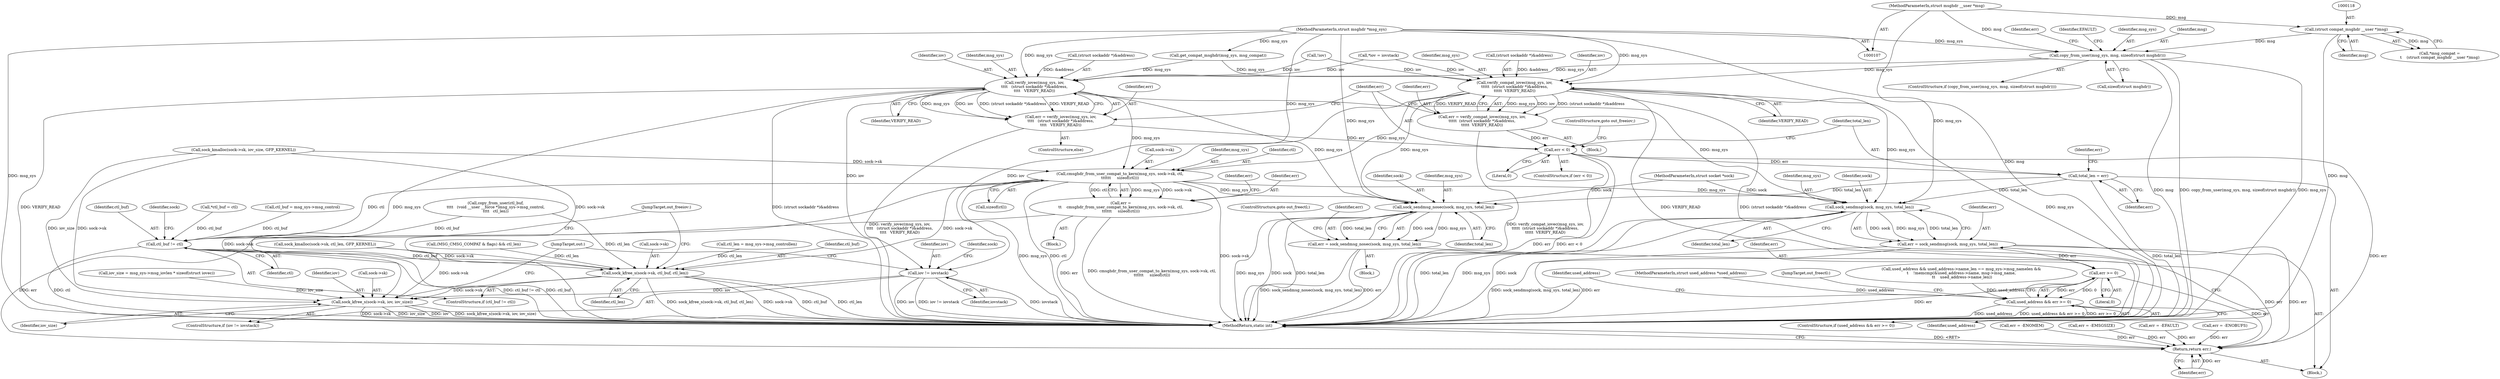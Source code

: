 digraph "0_linux_bc909d9ddbf7778371e36a651d6e4194b1cc7d4c@API" {
"1000155" [label="(Call,copy_from_user(msg_sys, msg, sizeof(struct msghdr)))"];
"1000110" [label="(MethodParameterIn,struct msghdr *msg_sys)"];
"1000117" [label="(Call,(struct compat_msghdr __user *)msg)"];
"1000109" [label="(MethodParameterIn,struct msghdr __user *msg)"];
"1000212" [label="(Call,verify_compat_iovec(msg_sys, iov,\n\t\t\t\t\t  (struct sockaddr *)&address,\n\t\t\t\t\t  VERIFY_READ))"];
"1000210" [label="(Call,err = verify_compat_iovec(msg_sys, iov,\n\t\t\t\t\t  (struct sockaddr *)&address,\n\t\t\t\t\t  VERIFY_READ))"];
"1000232" [label="(Call,err < 0)"];
"1000236" [label="(Call,total_len = err)"];
"1000371" [label="(Call,sock_sendmsg_nosec(sock, msg_sys, total_len))"];
"1000369" [label="(Call,err = sock_sendmsg_nosec(sock, msg_sys, total_len))"];
"1000430" [label="(Return,return err;)"];
"1000378" [label="(Call,sock_sendmsg(sock, msg_sys, total_len))"];
"1000376" [label="(Call,err = sock_sendmsg(sock, msg_sys, total_len))"];
"1000385" [label="(Call,err >= 0)"];
"1000383" [label="(Call,used_address && err >= 0)"];
"1000264" [label="(Call,cmsghdr_from_user_compat_to_kern(msg_sys, sock->sk, ctl,\n\t\t\t\t\t\t     sizeof(ctl)))"];
"1000262" [label="(Call,err =\n\t\t    cmsghdr_from_user_compat_to_kern(msg_sys, sock->sk, ctl,\n\t\t\t\t\t\t     sizeof(ctl)))"];
"1000409" [label="(Call,ctl_buf != ctl)"];
"1000412" [label="(Call,sock_kfree_s(sock->sk, ctl_buf, ctl_len))"];
"1000423" [label="(Call,sock_kfree_s(sock->sk, iov, iov_size))"];
"1000420" [label="(Call,iov != iovstack)"];
"1000223" [label="(Call,verify_iovec(msg_sys, iov,\n\t\t\t\t   (struct sockaddr *)&address,\n\t\t\t\t   VERIFY_READ))"];
"1000221" [label="(Call,err = verify_iovec(msg_sys, iov,\n\t\t\t\t   (struct sockaddr *)&address,\n\t\t\t\t   VERIFY_READ))"];
"1000412" [label="(Call,sock_kfree_s(sock->sk, ctl_buf, ctl_len))"];
"1000424" [label="(Call,sock->sk)"];
"1000147" [label="(Call,get_compat_msghdr(msg_sys, msg_compat))"];
"1000408" [label="(ControlStructure,if (ctl_buf != ctl))"];
"1000213" [label="(Identifier,msg_sys)"];
"1000378" [label="(Call,sock_sendmsg(sock, msg_sys, total_len))"];
"1000202" [label="(Call,!iov)"];
"1000174" [label="(Call,err = -ENOMEM)"];
"1000376" [label="(Call,err = sock_sendmsg(sock, msg_sys, total_len))"];
"1000212" [label="(Call,verify_compat_iovec(msg_sys, iov,\n\t\t\t\t\t  (struct sockaddr *)&address,\n\t\t\t\t\t  VERIFY_READ))"];
"1000220" [label="(ControlStructure,else)"];
"1000413" [label="(Call,sock->sk)"];
"1000269" [label="(Identifier,ctl)"];
"1000224" [label="(Identifier,msg_sys)"];
"1000263" [label="(Identifier,err)"];
"1000313" [label="(Call,copy_from_user(ctl_buf,\n\t\t\t\t   (void __user __force *)msg_sys->msg_control,\n\t\t\t\t   ctl_len))"];
"1000164" [label="(Identifier,err)"];
"1000163" [label="(Call,err = -EMSGSIZE)"];
"1000266" [label="(Call,sock->sk)"];
"1000380" [label="(Identifier,msg_sys)"];
"1000162" [label="(Identifier,EFAULT)"];
"1000221" [label="(Call,err = verify_iovec(msg_sys, iov,\n\t\t\t\t   (struct sockaddr *)&address,\n\t\t\t\t   VERIFY_READ))"];
"1000209" [label="(Block,)"];
"1000410" [label="(Identifier,ctl_buf)"];
"1000195" [label="(Call,sock_kmalloc(sock->sk, iov_size, GFP_KERNEL))"];
"1000370" [label="(Identifier,err)"];
"1000226" [label="(Call,(struct sockaddr *)&address)"];
"1000261" [label="(Block,)"];
"1000368" [label="(Block,)"];
"1000238" [label="(Identifier,err)"];
"1000384" [label="(Identifier,used_address)"];
"1000231" [label="(ControlStructure,if (err < 0))"];
"1000223" [label="(Call,verify_iovec(msg_sys, iov,\n\t\t\t\t   (struct sockaddr *)&address,\n\t\t\t\t   VERIFY_READ))"];
"1000371" [label="(Call,sock_sendmsg_nosec(sock, msg_sys, total_len))"];
"1000211" [label="(Identifier,err)"];
"1000215" [label="(Call,(struct sockaddr *)&address)"];
"1000431" [label="(Identifier,err)"];
"1000422" [label="(Identifier,iovstack)"];
"1000414" [label="(Identifier,sock)"];
"1000386" [label="(Identifier,err)"];
"1000222" [label="(Identifier,err)"];
"1000280" [label="(Call,ctl_len = msg_sys->msg_controllen)"];
"1000158" [label="(Call,sizeof(struct msghdr))"];
"1000379" [label="(Identifier,sock)"];
"1000219" [label="(Identifier,VERIFY_READ)"];
"1000429" [label="(JumpTarget,out:)"];
"1000264" [label="(Call,cmsghdr_from_user_compat_to_kern(msg_sys, sock->sk, ctl,\n\t\t\t\t\t\t     sizeof(ctl)))"];
"1000108" [label="(MethodParameterIn,struct socket *sock)"];
"1000416" [label="(Identifier,ctl_buf)"];
"1000375" [label="(ControlStructure,goto out_freectl;)"];
"1000428" [label="(Identifier,iov_size)"];
"1000383" [label="(Call,used_address && err >= 0)"];
"1000387" [label="(Literal,0)"];
"1000432" [label="(MethodReturn,static int)"];
"1000110" [label="(MethodParameterIn,struct msghdr *msg_sys)"];
"1000270" [label="(Call,sizeof(ctl))"];
"1000236" [label="(Call,total_len = err)"];
"1000117" [label="(Call,(struct compat_msghdr __user *)msg)"];
"1000109" [label="(MethodParameterIn,struct msghdr __user *msg)"];
"1000411" [label="(Identifier,ctl)"];
"1000237" [label="(Identifier,total_len)"];
"1000113" [label="(Block,)"];
"1000265" [label="(Identifier,msg_sys)"];
"1000112" [label="(MethodParameterIn,struct used_address *used_address)"];
"1000382" [label="(ControlStructure,if (used_address && err >= 0))"];
"1000230" [label="(Identifier,VERIFY_READ)"];
"1000409" [label="(Call,ctl_buf != ctl)"];
"1000210" [label="(Call,err = verify_compat_iovec(msg_sys, iov,\n\t\t\t\t\t  (struct sockaddr *)&address,\n\t\t\t\t\t  VERIFY_READ))"];
"1000256" [label="(Call,(MSG_CMSG_COMPAT & flags) && ctl_len)"];
"1000427" [label="(Identifier,iov)"];
"1000156" [label="(Identifier,msg_sys)"];
"1000235" [label="(ControlStructure,goto out_freeiov;)"];
"1000297" [label="(Call,sock_kmalloc(sock->sk, ctl_len, GFP_KERNEL))"];
"1000407" [label="(JumpTarget,out_freectl:)"];
"1000234" [label="(Literal,0)"];
"1000178" [label="(Call,iov_size = msg_sys->msg_iovlen * sizeof(struct iovec))"];
"1000157" [label="(Identifier,msg)"];
"1000232" [label="(Call,err < 0)"];
"1000381" [label="(Identifier,total_len)"];
"1000420" [label="(Call,iov != iovstack)"];
"1000262" [label="(Call,err =\n\t\t    cmsghdr_from_user_compat_to_kern(msg_sys, sock->sk, ctl,\n\t\t\t\t\t\t     sizeof(ctl)))"];
"1000418" [label="(JumpTarget,out_freeiov:)"];
"1000430" [label="(Return,return err;)"];
"1000154" [label="(ControlStructure,if (copy_from_user(msg_sys, msg, sizeof(struct msghdr))))"];
"1000233" [label="(Identifier,err)"];
"1000155" [label="(Call,copy_from_user(msg_sys, msg, sizeof(struct msghdr)))"];
"1000425" [label="(Identifier,sock)"];
"1000273" [label="(Identifier,err)"];
"1000369" [label="(Call,err = sock_sendmsg_nosec(sock, msg_sys, total_len))"];
"1000130" [label="(Call,*ctl_buf = ctl)"];
"1000240" [label="(Identifier,err)"];
"1000119" [label="(Identifier,msg)"];
"1000115" [label="(Call,*msg_compat =\n\t    (struct compat_msghdr __user *)msg)"];
"1000419" [label="(ControlStructure,if (iov != iovstack))"];
"1000275" [label="(Call,ctl_buf = msg_sys->msg_control)"];
"1000346" [label="(Call,used_address && used_address->name_len == msg_sys->msg_namelen &&\n\t    !memcmp(&used_address->name, msg->msg_name,\n \t\t    used_address->name_len))"];
"1000372" [label="(Identifier,sock)"];
"1000421" [label="(Identifier,iov)"];
"1000417" [label="(Identifier,ctl_len)"];
"1000225" [label="(Identifier,iov)"];
"1000391" [label="(Identifier,used_address)"];
"1000423" [label="(Call,sock_kfree_s(sock->sk, iov, iov_size))"];
"1000214" [label="(Identifier,iov)"];
"1000239" [label="(Call,err = -ENOBUFS)"];
"1000385" [label="(Call,err >= 0)"];
"1000377" [label="(Identifier,err)"];
"1000123" [label="(Call,*iov = iovstack)"];
"1000374" [label="(Identifier,total_len)"];
"1000373" [label="(Identifier,msg_sys)"];
"1000308" [label="(Call,err = -EFAULT)"];
"1000155" -> "1000154"  [label="AST: "];
"1000155" -> "1000158"  [label="CFG: "];
"1000156" -> "1000155"  [label="AST: "];
"1000157" -> "1000155"  [label="AST: "];
"1000158" -> "1000155"  [label="AST: "];
"1000162" -> "1000155"  [label="CFG: "];
"1000164" -> "1000155"  [label="CFG: "];
"1000155" -> "1000432"  [label="DDG: msg"];
"1000155" -> "1000432"  [label="DDG: copy_from_user(msg_sys, msg, sizeof(struct msghdr))"];
"1000155" -> "1000432"  [label="DDG: msg_sys"];
"1000110" -> "1000155"  [label="DDG: msg_sys"];
"1000117" -> "1000155"  [label="DDG: msg"];
"1000109" -> "1000155"  [label="DDG: msg"];
"1000155" -> "1000212"  [label="DDG: msg_sys"];
"1000155" -> "1000223"  [label="DDG: msg_sys"];
"1000110" -> "1000107"  [label="AST: "];
"1000110" -> "1000432"  [label="DDG: msg_sys"];
"1000110" -> "1000147"  [label="DDG: msg_sys"];
"1000110" -> "1000212"  [label="DDG: msg_sys"];
"1000110" -> "1000223"  [label="DDG: msg_sys"];
"1000110" -> "1000264"  [label="DDG: msg_sys"];
"1000110" -> "1000371"  [label="DDG: msg_sys"];
"1000110" -> "1000378"  [label="DDG: msg_sys"];
"1000117" -> "1000115"  [label="AST: "];
"1000117" -> "1000119"  [label="CFG: "];
"1000118" -> "1000117"  [label="AST: "];
"1000119" -> "1000117"  [label="AST: "];
"1000115" -> "1000117"  [label="CFG: "];
"1000117" -> "1000432"  [label="DDG: msg"];
"1000117" -> "1000115"  [label="DDG: msg"];
"1000109" -> "1000117"  [label="DDG: msg"];
"1000109" -> "1000107"  [label="AST: "];
"1000109" -> "1000432"  [label="DDG: msg"];
"1000212" -> "1000210"  [label="AST: "];
"1000212" -> "1000219"  [label="CFG: "];
"1000213" -> "1000212"  [label="AST: "];
"1000214" -> "1000212"  [label="AST: "];
"1000215" -> "1000212"  [label="AST: "];
"1000219" -> "1000212"  [label="AST: "];
"1000210" -> "1000212"  [label="CFG: "];
"1000212" -> "1000432"  [label="DDG: VERIFY_READ"];
"1000212" -> "1000432"  [label="DDG: msg_sys"];
"1000212" -> "1000432"  [label="DDG: (struct sockaddr *)&address"];
"1000212" -> "1000210"  [label="DDG: msg_sys"];
"1000212" -> "1000210"  [label="DDG: iov"];
"1000212" -> "1000210"  [label="DDG: (struct sockaddr *)&address"];
"1000212" -> "1000210"  [label="DDG: VERIFY_READ"];
"1000147" -> "1000212"  [label="DDG: msg_sys"];
"1000202" -> "1000212"  [label="DDG: iov"];
"1000123" -> "1000212"  [label="DDG: iov"];
"1000215" -> "1000212"  [label="DDG: &address"];
"1000212" -> "1000264"  [label="DDG: msg_sys"];
"1000212" -> "1000371"  [label="DDG: msg_sys"];
"1000212" -> "1000378"  [label="DDG: msg_sys"];
"1000212" -> "1000420"  [label="DDG: iov"];
"1000210" -> "1000209"  [label="AST: "];
"1000211" -> "1000210"  [label="AST: "];
"1000233" -> "1000210"  [label="CFG: "];
"1000210" -> "1000432"  [label="DDG: verify_compat_iovec(msg_sys, iov,\n\t\t\t\t\t  (struct sockaddr *)&address,\n\t\t\t\t\t  VERIFY_READ)"];
"1000210" -> "1000232"  [label="DDG: err"];
"1000232" -> "1000231"  [label="AST: "];
"1000232" -> "1000234"  [label="CFG: "];
"1000233" -> "1000232"  [label="AST: "];
"1000234" -> "1000232"  [label="AST: "];
"1000235" -> "1000232"  [label="CFG: "];
"1000237" -> "1000232"  [label="CFG: "];
"1000232" -> "1000432"  [label="DDG: err"];
"1000232" -> "1000432"  [label="DDG: err < 0"];
"1000221" -> "1000232"  [label="DDG: err"];
"1000232" -> "1000236"  [label="DDG: err"];
"1000232" -> "1000430"  [label="DDG: err"];
"1000236" -> "1000113"  [label="AST: "];
"1000236" -> "1000238"  [label="CFG: "];
"1000237" -> "1000236"  [label="AST: "];
"1000238" -> "1000236"  [label="AST: "];
"1000240" -> "1000236"  [label="CFG: "];
"1000236" -> "1000432"  [label="DDG: total_len"];
"1000236" -> "1000371"  [label="DDG: total_len"];
"1000236" -> "1000378"  [label="DDG: total_len"];
"1000371" -> "1000369"  [label="AST: "];
"1000371" -> "1000374"  [label="CFG: "];
"1000372" -> "1000371"  [label="AST: "];
"1000373" -> "1000371"  [label="AST: "];
"1000374" -> "1000371"  [label="AST: "];
"1000369" -> "1000371"  [label="CFG: "];
"1000371" -> "1000432"  [label="DDG: msg_sys"];
"1000371" -> "1000432"  [label="DDG: sock"];
"1000371" -> "1000432"  [label="DDG: total_len"];
"1000371" -> "1000369"  [label="DDG: sock"];
"1000371" -> "1000369"  [label="DDG: msg_sys"];
"1000371" -> "1000369"  [label="DDG: total_len"];
"1000108" -> "1000371"  [label="DDG: sock"];
"1000264" -> "1000371"  [label="DDG: msg_sys"];
"1000223" -> "1000371"  [label="DDG: msg_sys"];
"1000369" -> "1000368"  [label="AST: "];
"1000370" -> "1000369"  [label="AST: "];
"1000375" -> "1000369"  [label="CFG: "];
"1000369" -> "1000432"  [label="DDG: err"];
"1000369" -> "1000432"  [label="DDG: sock_sendmsg_nosec(sock, msg_sys, total_len)"];
"1000369" -> "1000430"  [label="DDG: err"];
"1000430" -> "1000113"  [label="AST: "];
"1000430" -> "1000431"  [label="CFG: "];
"1000431" -> "1000430"  [label="AST: "];
"1000432" -> "1000430"  [label="CFG: "];
"1000430" -> "1000432"  [label="DDG: <RET>"];
"1000431" -> "1000430"  [label="DDG: err"];
"1000376" -> "1000430"  [label="DDG: err"];
"1000239" -> "1000430"  [label="DDG: err"];
"1000262" -> "1000430"  [label="DDG: err"];
"1000385" -> "1000430"  [label="DDG: err"];
"1000174" -> "1000430"  [label="DDG: err"];
"1000163" -> "1000430"  [label="DDG: err"];
"1000308" -> "1000430"  [label="DDG: err"];
"1000378" -> "1000376"  [label="AST: "];
"1000378" -> "1000381"  [label="CFG: "];
"1000379" -> "1000378"  [label="AST: "];
"1000380" -> "1000378"  [label="AST: "];
"1000381" -> "1000378"  [label="AST: "];
"1000376" -> "1000378"  [label="CFG: "];
"1000378" -> "1000432"  [label="DDG: msg_sys"];
"1000378" -> "1000432"  [label="DDG: sock"];
"1000378" -> "1000432"  [label="DDG: total_len"];
"1000378" -> "1000376"  [label="DDG: sock"];
"1000378" -> "1000376"  [label="DDG: msg_sys"];
"1000378" -> "1000376"  [label="DDG: total_len"];
"1000108" -> "1000378"  [label="DDG: sock"];
"1000264" -> "1000378"  [label="DDG: msg_sys"];
"1000223" -> "1000378"  [label="DDG: msg_sys"];
"1000376" -> "1000113"  [label="AST: "];
"1000377" -> "1000376"  [label="AST: "];
"1000384" -> "1000376"  [label="CFG: "];
"1000376" -> "1000432"  [label="DDG: err"];
"1000376" -> "1000432"  [label="DDG: sock_sendmsg(sock, msg_sys, total_len)"];
"1000376" -> "1000385"  [label="DDG: err"];
"1000385" -> "1000383"  [label="AST: "];
"1000385" -> "1000387"  [label="CFG: "];
"1000386" -> "1000385"  [label="AST: "];
"1000387" -> "1000385"  [label="AST: "];
"1000383" -> "1000385"  [label="CFG: "];
"1000385" -> "1000432"  [label="DDG: err"];
"1000385" -> "1000383"  [label="DDG: err"];
"1000385" -> "1000383"  [label="DDG: 0"];
"1000383" -> "1000382"  [label="AST: "];
"1000383" -> "1000384"  [label="CFG: "];
"1000384" -> "1000383"  [label="AST: "];
"1000391" -> "1000383"  [label="CFG: "];
"1000407" -> "1000383"  [label="CFG: "];
"1000383" -> "1000432"  [label="DDG: used_address && err >= 0"];
"1000383" -> "1000432"  [label="DDG: used_address"];
"1000383" -> "1000432"  [label="DDG: err >= 0"];
"1000346" -> "1000383"  [label="DDG: used_address"];
"1000112" -> "1000383"  [label="DDG: used_address"];
"1000264" -> "1000262"  [label="AST: "];
"1000264" -> "1000270"  [label="CFG: "];
"1000265" -> "1000264"  [label="AST: "];
"1000266" -> "1000264"  [label="AST: "];
"1000269" -> "1000264"  [label="AST: "];
"1000270" -> "1000264"  [label="AST: "];
"1000262" -> "1000264"  [label="CFG: "];
"1000264" -> "1000432"  [label="DDG: msg_sys"];
"1000264" -> "1000432"  [label="DDG: ctl"];
"1000264" -> "1000432"  [label="DDG: sock->sk"];
"1000264" -> "1000262"  [label="DDG: msg_sys"];
"1000264" -> "1000262"  [label="DDG: sock->sk"];
"1000264" -> "1000262"  [label="DDG: ctl"];
"1000223" -> "1000264"  [label="DDG: msg_sys"];
"1000195" -> "1000264"  [label="DDG: sock->sk"];
"1000264" -> "1000409"  [label="DDG: ctl"];
"1000264" -> "1000412"  [label="DDG: sock->sk"];
"1000264" -> "1000423"  [label="DDG: sock->sk"];
"1000262" -> "1000261"  [label="AST: "];
"1000263" -> "1000262"  [label="AST: "];
"1000273" -> "1000262"  [label="CFG: "];
"1000262" -> "1000432"  [label="DDG: err"];
"1000262" -> "1000432"  [label="DDG: cmsghdr_from_user_compat_to_kern(msg_sys, sock->sk, ctl,\n\t\t\t\t\t\t     sizeof(ctl))"];
"1000409" -> "1000408"  [label="AST: "];
"1000409" -> "1000411"  [label="CFG: "];
"1000410" -> "1000409"  [label="AST: "];
"1000411" -> "1000409"  [label="AST: "];
"1000414" -> "1000409"  [label="CFG: "];
"1000418" -> "1000409"  [label="CFG: "];
"1000409" -> "1000432"  [label="DDG: ctl"];
"1000409" -> "1000432"  [label="DDG: ctl_buf != ctl"];
"1000409" -> "1000432"  [label="DDG: ctl_buf"];
"1000275" -> "1000409"  [label="DDG: ctl_buf"];
"1000313" -> "1000409"  [label="DDG: ctl_buf"];
"1000130" -> "1000409"  [label="DDG: ctl_buf"];
"1000409" -> "1000412"  [label="DDG: ctl_buf"];
"1000412" -> "1000408"  [label="AST: "];
"1000412" -> "1000417"  [label="CFG: "];
"1000413" -> "1000412"  [label="AST: "];
"1000416" -> "1000412"  [label="AST: "];
"1000417" -> "1000412"  [label="AST: "];
"1000418" -> "1000412"  [label="CFG: "];
"1000412" -> "1000432"  [label="DDG: sock_kfree_s(sock->sk, ctl_buf, ctl_len)"];
"1000412" -> "1000432"  [label="DDG: sock->sk"];
"1000412" -> "1000432"  [label="DDG: ctl_buf"];
"1000412" -> "1000432"  [label="DDG: ctl_len"];
"1000297" -> "1000412"  [label="DDG: sock->sk"];
"1000195" -> "1000412"  [label="DDG: sock->sk"];
"1000256" -> "1000412"  [label="DDG: ctl_len"];
"1000280" -> "1000412"  [label="DDG: ctl_len"];
"1000313" -> "1000412"  [label="DDG: ctl_len"];
"1000412" -> "1000423"  [label="DDG: sock->sk"];
"1000423" -> "1000419"  [label="AST: "];
"1000423" -> "1000428"  [label="CFG: "];
"1000424" -> "1000423"  [label="AST: "];
"1000427" -> "1000423"  [label="AST: "];
"1000428" -> "1000423"  [label="AST: "];
"1000429" -> "1000423"  [label="CFG: "];
"1000423" -> "1000432"  [label="DDG: iov_size"];
"1000423" -> "1000432"  [label="DDG: iov"];
"1000423" -> "1000432"  [label="DDG: sock_kfree_s(sock->sk, iov, iov_size)"];
"1000423" -> "1000432"  [label="DDG: sock->sk"];
"1000297" -> "1000423"  [label="DDG: sock->sk"];
"1000195" -> "1000423"  [label="DDG: sock->sk"];
"1000195" -> "1000423"  [label="DDG: iov_size"];
"1000420" -> "1000423"  [label="DDG: iov"];
"1000178" -> "1000423"  [label="DDG: iov_size"];
"1000420" -> "1000419"  [label="AST: "];
"1000420" -> "1000422"  [label="CFG: "];
"1000421" -> "1000420"  [label="AST: "];
"1000422" -> "1000420"  [label="AST: "];
"1000425" -> "1000420"  [label="CFG: "];
"1000429" -> "1000420"  [label="CFG: "];
"1000420" -> "1000432"  [label="DDG: iov != iovstack"];
"1000420" -> "1000432"  [label="DDG: iovstack"];
"1000420" -> "1000432"  [label="DDG: iov"];
"1000223" -> "1000420"  [label="DDG: iov"];
"1000223" -> "1000221"  [label="AST: "];
"1000223" -> "1000230"  [label="CFG: "];
"1000224" -> "1000223"  [label="AST: "];
"1000225" -> "1000223"  [label="AST: "];
"1000226" -> "1000223"  [label="AST: "];
"1000230" -> "1000223"  [label="AST: "];
"1000221" -> "1000223"  [label="CFG: "];
"1000223" -> "1000432"  [label="DDG: (struct sockaddr *)&address"];
"1000223" -> "1000432"  [label="DDG: VERIFY_READ"];
"1000223" -> "1000432"  [label="DDG: msg_sys"];
"1000223" -> "1000221"  [label="DDG: msg_sys"];
"1000223" -> "1000221"  [label="DDG: iov"];
"1000223" -> "1000221"  [label="DDG: (struct sockaddr *)&address"];
"1000223" -> "1000221"  [label="DDG: VERIFY_READ"];
"1000147" -> "1000223"  [label="DDG: msg_sys"];
"1000202" -> "1000223"  [label="DDG: iov"];
"1000123" -> "1000223"  [label="DDG: iov"];
"1000226" -> "1000223"  [label="DDG: &address"];
"1000221" -> "1000220"  [label="AST: "];
"1000222" -> "1000221"  [label="AST: "];
"1000233" -> "1000221"  [label="CFG: "];
"1000221" -> "1000432"  [label="DDG: verify_iovec(msg_sys, iov,\n\t\t\t\t   (struct sockaddr *)&address,\n\t\t\t\t   VERIFY_READ)"];
}
